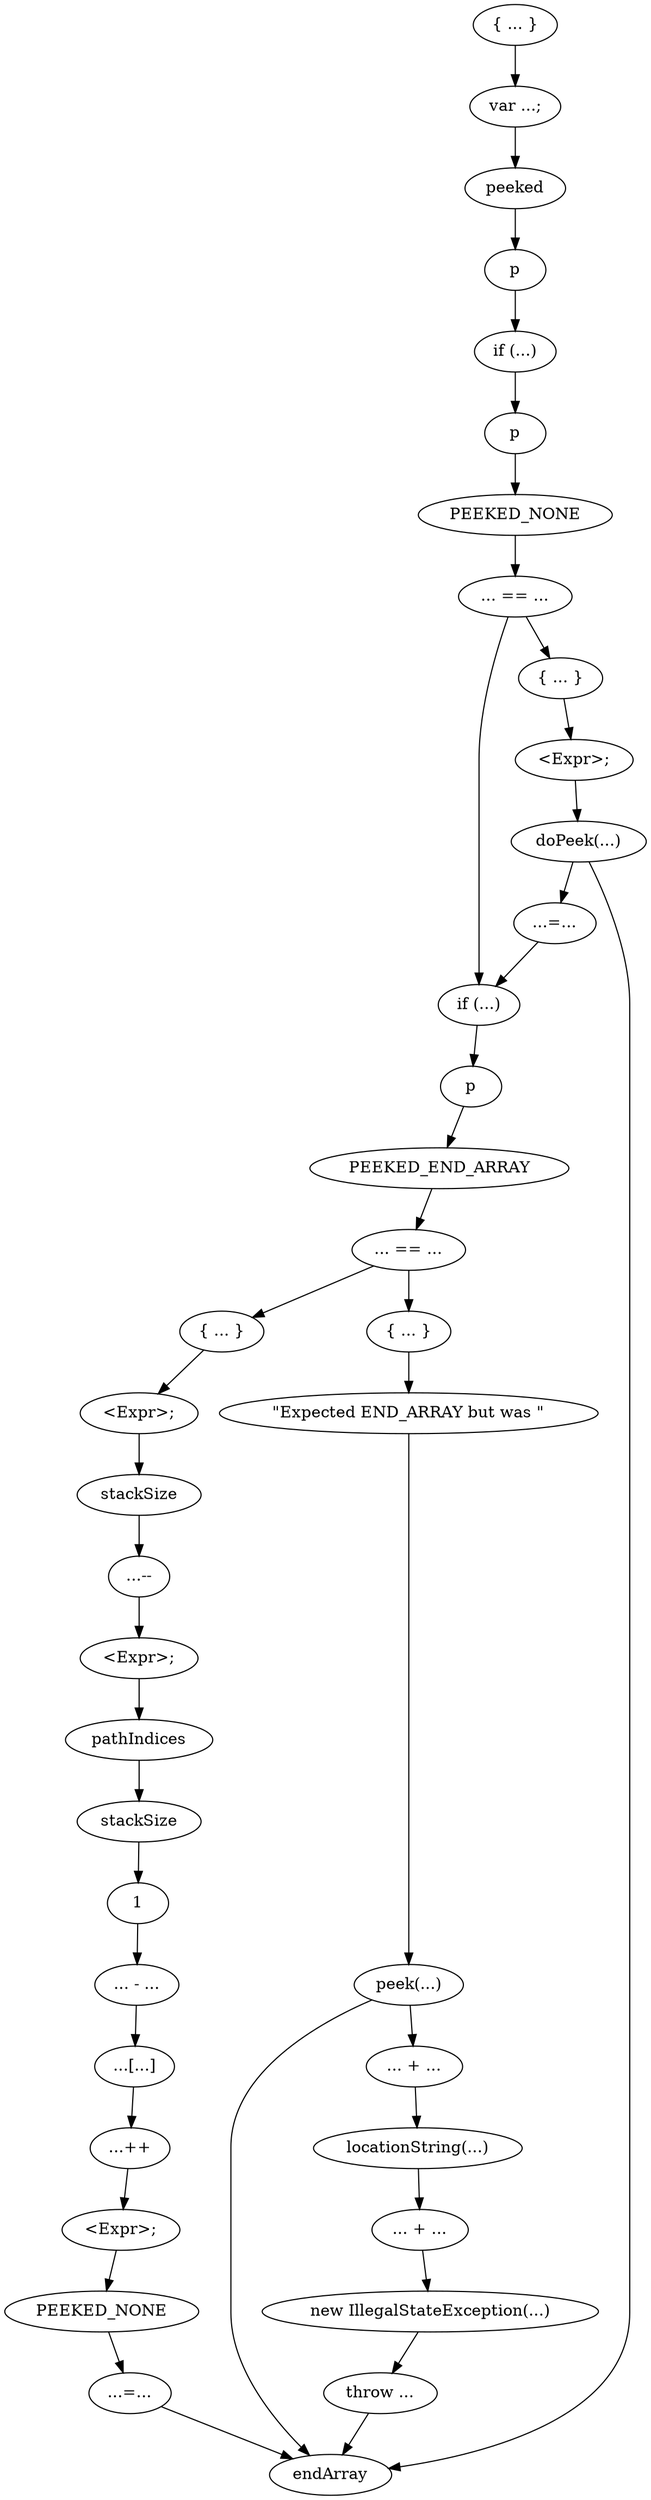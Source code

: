 digraph {
  compound=true;
  0[label="{ ... }"; ];
  1[label="var ...;"; ];
  2[label="peeked"; ];
  3[label="p"; ];
  4[label="if (...)"; ];
  5[label="p"; ];
  6[label="if (...)"; ];
  7[label="p"; ];
  8[label="... == ..."; ];
  9[label="{ ... }"; ];
  10[label="<Expr>;"; ];
  11[label="PEEKED_NONE"; ];
  12[label="doPeek(...)"; ];
  13[label="...=..."; ];
  14[label="endArray"; ];
  15[label="... == ..."; ];
  16[label="{ ... }"; ];
  17[label="{ ... }"; ];
  18[label="<Expr>;"; ];
  19[label="\"Expected END_ARRAY but was \""; ];
  20[label="PEEKED_END_ARRAY"; ];
  21[label="stackSize"; ];
  22[label="<Expr>;"; ];
  23[label="pathIndices"; ];
  24[label="<Expr>;"; ];
  25[label="PEEKED_NONE"; ];
  26[label="...--"; ];
  27[label="...++"; ];
  28[label="...[...]"; ];
  29[label="stackSize"; ];
  30[label="... - ..."; ];
  31[label="1"; ];
  32[label="...=..."; ];
  33[label="throw ..."; ];
  34[label="new IllegalStateException(...)"; ];
  35[label="... + ..."; ];
  36[label="... + ..."; ];
  37[label="locationString(...)"; ];
  38[label="peek(...)"; ];
  0 -> 1[];
  1 -> 2[];
  2 -> 3[];
  3 -> 4[];
  4 -> 5[];
  5 -> 11[];
  6 -> 7[];
  7 -> 20[];
  8 -> 6[];
  8 -> 9[];
  9 -> 10[];
  10 -> 12[];
  11 -> 8[];
  12 -> 14[];
  12 -> 13[];
  13 -> 6[];
  15 -> 16[];
  15 -> 17[];
  16 -> 18[];
  17 -> 19[];
  18 -> 21[];
  19 -> 38[];
  20 -> 15[];
  21 -> 26[];
  22 -> 23[];
  23 -> 29[];
  24 -> 25[];
  25 -> 32[];
  26 -> 22[];
  27 -> 24[];
  28 -> 27[];
  29 -> 31[];
  30 -> 28[];
  31 -> 30[];
  32 -> 14[];
  33 -> 14[];
  34 -> 33[];
  35 -> 34[];
  36 -> 37[];
  37 -> 35[];
  38 -> 14[];
  38 -> 36[];
}
